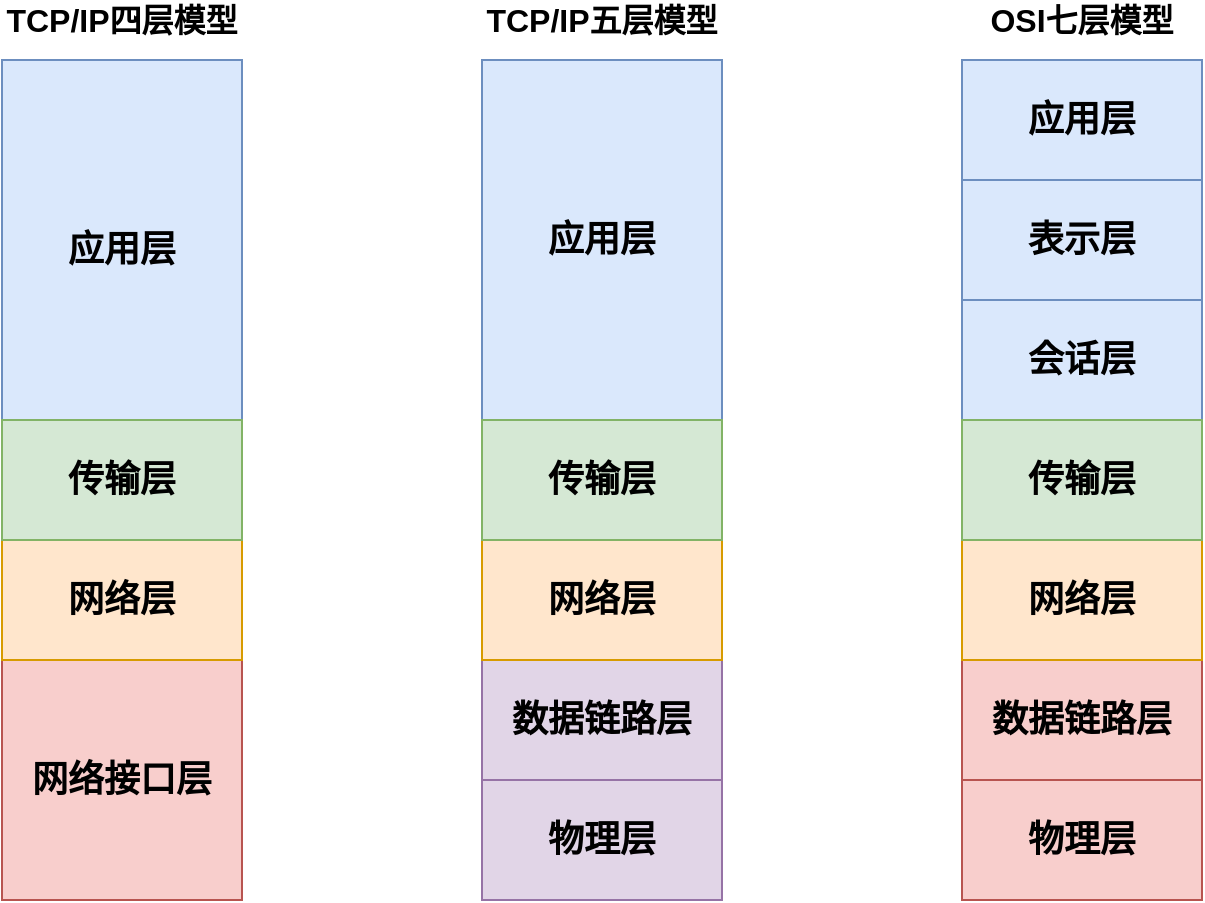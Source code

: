 <mxfile version="10.7.1" type="device"><diagram id="8HdPPavlg0hs8LvCiRic" name="Page-1"><mxGraphModel dx="1058" dy="797" grid="1" gridSize="10" guides="1" tooltips="1" connect="1" arrows="1" fold="1" page="1" pageScale="1" pageWidth="827" pageHeight="1169" math="0" shadow="0"><root><mxCell id="0"/><mxCell id="1" parent="0"/><mxCell id="kiV54fNYbquHbXREyxJJ-20" value="应用层" style="rounded=0;whiteSpace=wrap;html=1;fillColor=#dae8fc;strokeColor=#6c8ebf;fontStyle=1;fontSize=18;" vertex="1" parent="1"><mxGeometry x="40" y="40" width="120" height="190" as="geometry"/></mxCell><mxCell id="kiV54fNYbquHbXREyxJJ-21" value="网络接口层" style="rounded=0;whiteSpace=wrap;html=1;fillColor=#f8cecc;strokeColor=#b85450;fontStyle=1;fontSize=18;" vertex="1" parent="1"><mxGeometry x="40" y="340" width="120" height="120" as="geometry"/></mxCell><mxCell id="kiV54fNYbquHbXREyxJJ-22" value="网络层" style="rounded=0;whiteSpace=wrap;html=1;fillColor=#ffe6cc;strokeColor=#d79b00;fontStyle=1;fontSize=18;" vertex="1" parent="1"><mxGeometry x="40" y="280" width="120" height="60" as="geometry"/></mxCell><mxCell id="kiV54fNYbquHbXREyxJJ-23" value="传输层" style="rounded=0;whiteSpace=wrap;html=1;fillColor=#d5e8d4;strokeColor=#82b366;fontStyle=1;fontSize=18;" vertex="1" parent="1"><mxGeometry x="40" y="220" width="120" height="60" as="geometry"/></mxCell><mxCell id="kiV54fNYbquHbXREyxJJ-24" value="应用层" style="rounded=0;whiteSpace=wrap;html=1;fillColor=#dae8fc;strokeColor=#6c8ebf;fontStyle=1;fontSize=18;" vertex="1" parent="1"><mxGeometry x="280" y="40" width="120" height="180" as="geometry"/></mxCell><mxCell id="kiV54fNYbquHbXREyxJJ-25" value="数据链路层" style="rounded=0;whiteSpace=wrap;html=1;fillColor=#e1d5e7;strokeColor=#9673a6;fontStyle=1;fontSize=18;" vertex="1" parent="1"><mxGeometry x="280" y="340" width="120" height="60" as="geometry"/></mxCell><mxCell id="kiV54fNYbquHbXREyxJJ-26" value="网络层" style="rounded=0;whiteSpace=wrap;html=1;fillColor=#ffe6cc;strokeColor=#d79b00;fontStyle=1;fontSize=18;" vertex="1" parent="1"><mxGeometry x="280" y="280" width="120" height="60" as="geometry"/></mxCell><mxCell id="kiV54fNYbquHbXREyxJJ-27" value="传输层" style="rounded=0;whiteSpace=wrap;html=1;fillColor=#d5e8d4;strokeColor=#82b366;fontStyle=1;fontSize=18;" vertex="1" parent="1"><mxGeometry x="280" y="220" width="120" height="60" as="geometry"/></mxCell><mxCell id="kiV54fNYbquHbXREyxJJ-28" value="物理层" style="rounded=0;whiteSpace=wrap;html=1;fillColor=#e1d5e7;strokeColor=#9673a6;fontStyle=1;fontSize=18;" vertex="1" parent="1"><mxGeometry x="280" y="400" width="120" height="60" as="geometry"/></mxCell><mxCell id="kiV54fNYbquHbXREyxJJ-29" value="会话层" style="rounded=0;whiteSpace=wrap;html=1;fillColor=#dae8fc;strokeColor=#6c8ebf;fontStyle=1;fontSize=18;" vertex="1" parent="1"><mxGeometry x="520" y="160" width="120" height="60" as="geometry"/></mxCell><mxCell id="kiV54fNYbquHbXREyxJJ-30" value="数据链路层" style="rounded=0;whiteSpace=wrap;html=1;fillColor=#f8cecc;strokeColor=#b85450;fontStyle=1;fontSize=18;" vertex="1" parent="1"><mxGeometry x="520" y="340" width="120" height="60" as="geometry"/></mxCell><mxCell id="kiV54fNYbquHbXREyxJJ-31" value="网络层" style="rounded=0;whiteSpace=wrap;html=1;fillColor=#ffe6cc;strokeColor=#d79b00;fontStyle=1;fontSize=18;" vertex="1" parent="1"><mxGeometry x="520" y="280" width="120" height="60" as="geometry"/></mxCell><mxCell id="kiV54fNYbquHbXREyxJJ-32" value="传输层" style="rounded=0;whiteSpace=wrap;html=1;fillColor=#d5e8d4;strokeColor=#82b366;fontStyle=1;fontSize=18;" vertex="1" parent="1"><mxGeometry x="520" y="220" width="120" height="60" as="geometry"/></mxCell><mxCell id="kiV54fNYbquHbXREyxJJ-33" value="物理层" style="rounded=0;whiteSpace=wrap;html=1;fillColor=#f8cecc;strokeColor=#b85450;fontStyle=1;fontSize=18;" vertex="1" parent="1"><mxGeometry x="520" y="400" width="120" height="60" as="geometry"/></mxCell><mxCell id="kiV54fNYbquHbXREyxJJ-34" value="应用层" style="rounded=0;whiteSpace=wrap;html=1;fillColor=#dae8fc;strokeColor=#6c8ebf;fontStyle=1;fontSize=18;" vertex="1" parent="1"><mxGeometry x="520" y="40" width="120" height="60" as="geometry"/></mxCell><mxCell id="kiV54fNYbquHbXREyxJJ-35" value="表示层" style="rounded=0;whiteSpace=wrap;html=1;fillColor=#dae8fc;strokeColor=#6c8ebf;fontStyle=1;fontSize=18;" vertex="1" parent="1"><mxGeometry x="520" y="100" width="120" height="60" as="geometry"/></mxCell><mxCell id="kiV54fNYbquHbXREyxJJ-36" value="TCP/IP四层模型" style="text;html=1;strokeColor=none;fillColor=none;align=center;verticalAlign=middle;whiteSpace=wrap;rounded=0;fontStyle=1;fontSize=16;" vertex="1" parent="1"><mxGeometry x="40" y="10" width="120" height="20" as="geometry"/></mxCell><mxCell id="kiV54fNYbquHbXREyxJJ-37" value="TCP/IP五层模型" style="text;html=1;strokeColor=none;fillColor=none;align=center;verticalAlign=middle;whiteSpace=wrap;rounded=0;fontStyle=1;fontSize=16;" vertex="1" parent="1"><mxGeometry x="280" y="10" width="120" height="20" as="geometry"/></mxCell><mxCell id="kiV54fNYbquHbXREyxJJ-38" value="OSI七层模型" style="text;html=1;strokeColor=none;fillColor=none;align=center;verticalAlign=middle;whiteSpace=wrap;rounded=0;fontStyle=1;fontSize=16;" vertex="1" parent="1"><mxGeometry x="520" y="10" width="120" height="20" as="geometry"/></mxCell></root></mxGraphModel></diagram></mxfile>